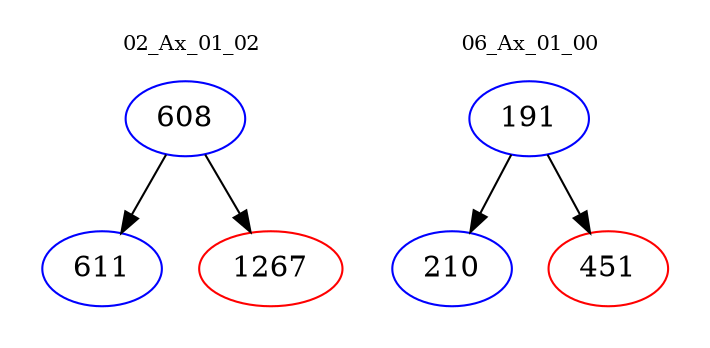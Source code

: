 digraph{
subgraph cluster_0 {
color = white
label = "02_Ax_01_02";
fontsize=10;
T0_608 [label="608", color="blue"]
T0_608 -> T0_611 [color="black"]
T0_611 [label="611", color="blue"]
T0_608 -> T0_1267 [color="black"]
T0_1267 [label="1267", color="red"]
}
subgraph cluster_1 {
color = white
label = "06_Ax_01_00";
fontsize=10;
T1_191 [label="191", color="blue"]
T1_191 -> T1_210 [color="black"]
T1_210 [label="210", color="blue"]
T1_191 -> T1_451 [color="black"]
T1_451 [label="451", color="red"]
}
}
